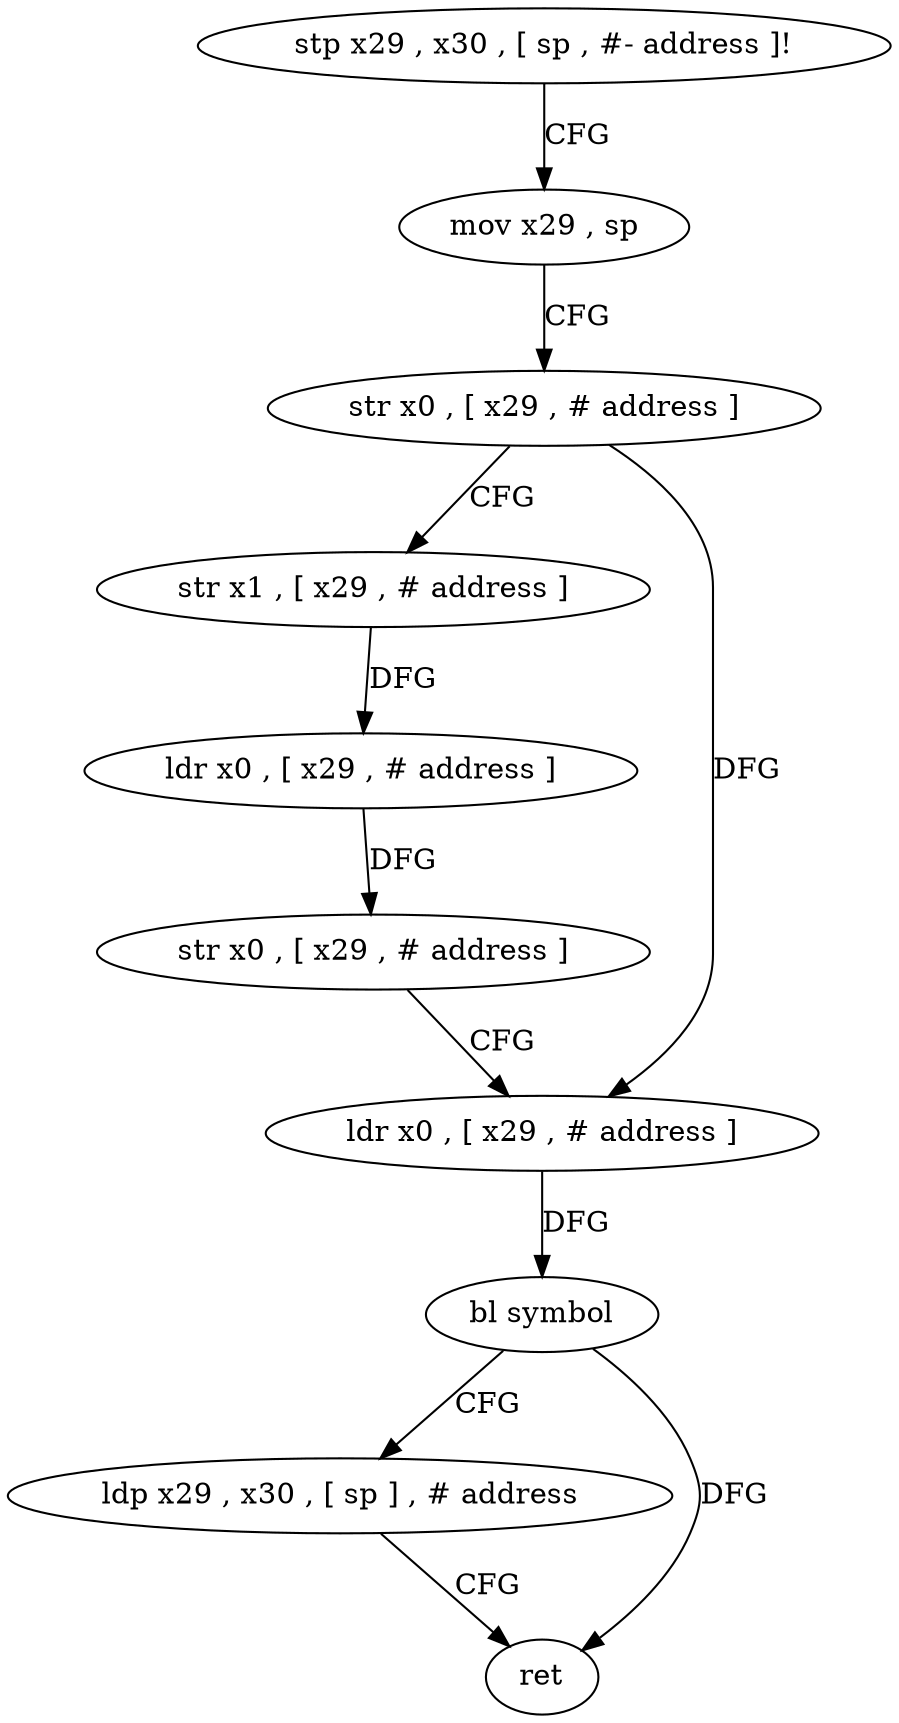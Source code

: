 digraph "func" {
"152220" [label = "stp x29 , x30 , [ sp , #- address ]!" ]
"152224" [label = "mov x29 , sp" ]
"152228" [label = "str x0 , [ x29 , # address ]" ]
"152232" [label = "str x1 , [ x29 , # address ]" ]
"152236" [label = "ldr x0 , [ x29 , # address ]" ]
"152240" [label = "str x0 , [ x29 , # address ]" ]
"152244" [label = "ldr x0 , [ x29 , # address ]" ]
"152248" [label = "bl symbol" ]
"152252" [label = "ldp x29 , x30 , [ sp ] , # address" ]
"152256" [label = "ret" ]
"152220" -> "152224" [ label = "CFG" ]
"152224" -> "152228" [ label = "CFG" ]
"152228" -> "152232" [ label = "CFG" ]
"152228" -> "152244" [ label = "DFG" ]
"152232" -> "152236" [ label = "DFG" ]
"152236" -> "152240" [ label = "DFG" ]
"152240" -> "152244" [ label = "CFG" ]
"152244" -> "152248" [ label = "DFG" ]
"152248" -> "152252" [ label = "CFG" ]
"152248" -> "152256" [ label = "DFG" ]
"152252" -> "152256" [ label = "CFG" ]
}
